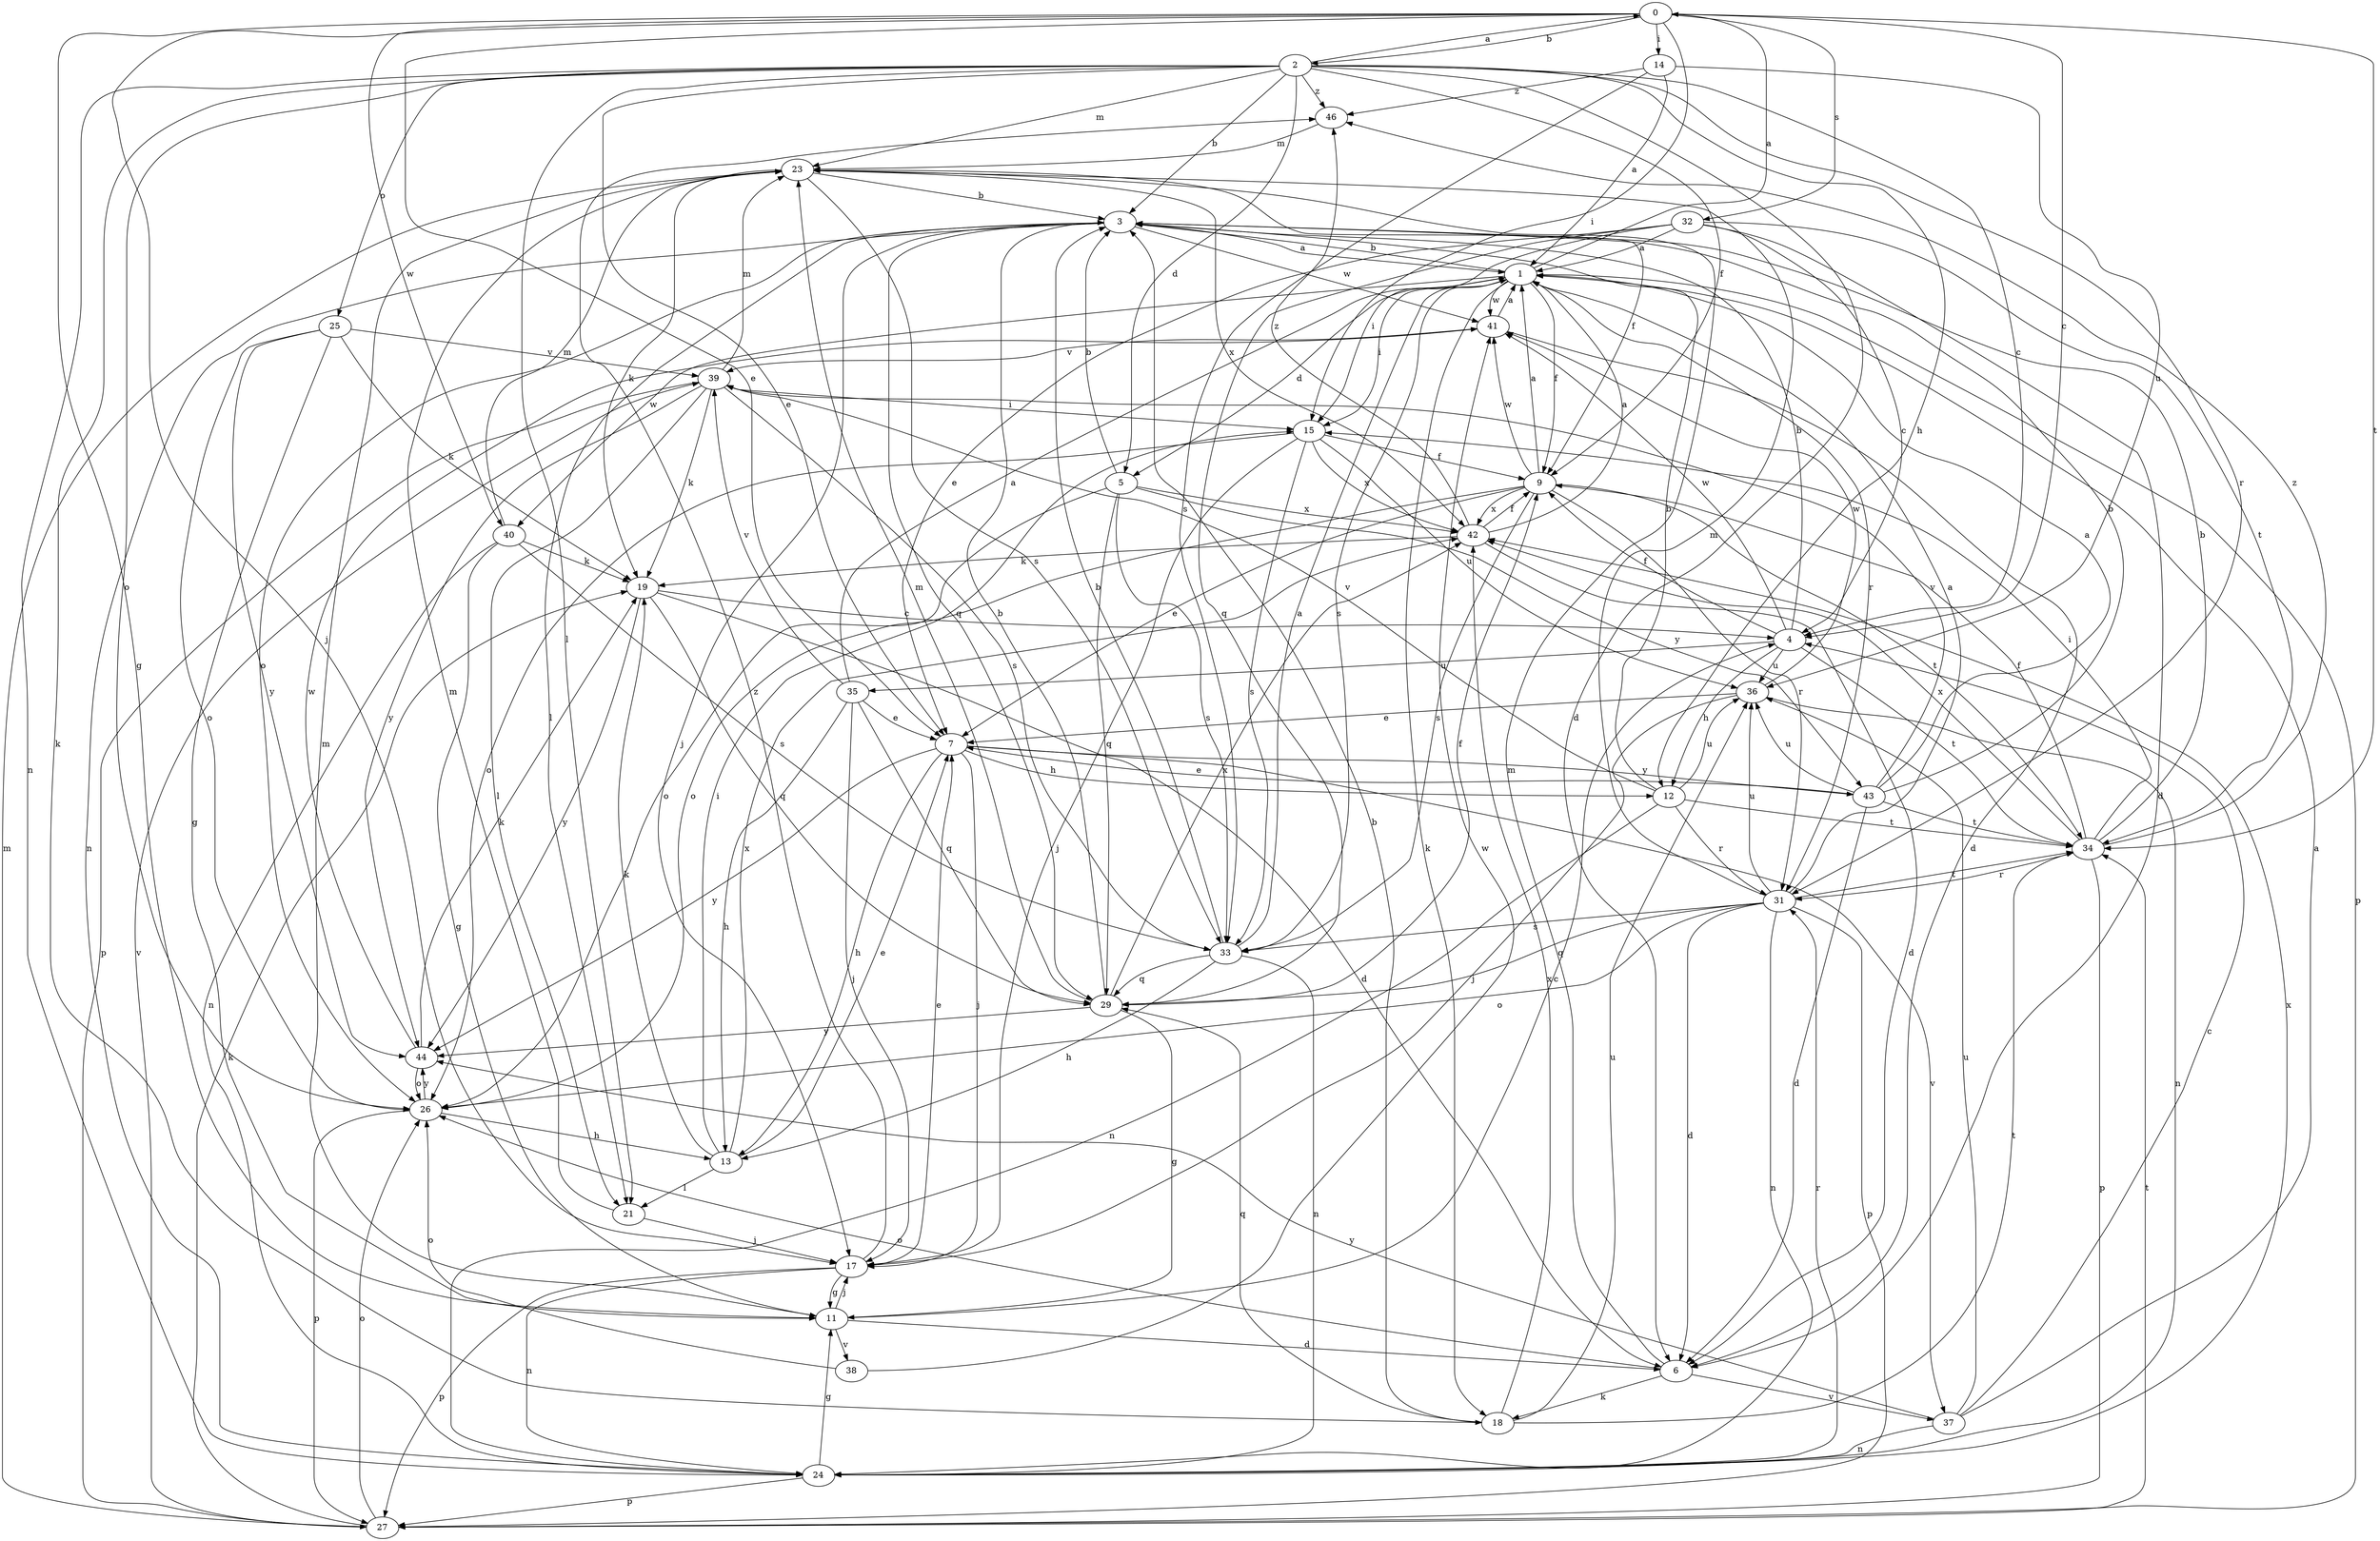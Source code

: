 strict digraph  {
0;
1;
2;
3;
4;
5;
6;
7;
9;
11;
12;
13;
14;
15;
17;
18;
19;
21;
23;
24;
25;
26;
27;
29;
31;
32;
33;
34;
35;
36;
37;
38;
39;
40;
41;
42;
43;
44;
46;
0 -> 2  [label=b];
0 -> 4  [label=c];
0 -> 7  [label=e];
0 -> 11  [label=g];
0 -> 14  [label=i];
0 -> 15  [label=i];
0 -> 17  [label=j];
0 -> 32  [label=s];
0 -> 34  [label=t];
0 -> 40  [label=w];
1 -> 0  [label=a];
1 -> 3  [label=b];
1 -> 5  [label=d];
1 -> 9  [label=f];
1 -> 15  [label=i];
1 -> 18  [label=k];
1 -> 27  [label=p];
1 -> 31  [label=r];
1 -> 33  [label=s];
1 -> 40  [label=w];
1 -> 41  [label=w];
2 -> 0  [label=a];
2 -> 3  [label=b];
2 -> 4  [label=c];
2 -> 5  [label=d];
2 -> 6  [label=d];
2 -> 7  [label=e];
2 -> 9  [label=f];
2 -> 12  [label=h];
2 -> 18  [label=k];
2 -> 21  [label=l];
2 -> 23  [label=m];
2 -> 24  [label=n];
2 -> 25  [label=o];
2 -> 26  [label=o];
2 -> 31  [label=r];
2 -> 46  [label=z];
3 -> 1  [label=a];
3 -> 17  [label=j];
3 -> 21  [label=l];
3 -> 24  [label=n];
3 -> 26  [label=o];
3 -> 29  [label=q];
3 -> 41  [label=w];
4 -> 3  [label=b];
4 -> 9  [label=f];
4 -> 12  [label=h];
4 -> 34  [label=t];
4 -> 35  [label=u];
4 -> 36  [label=u];
4 -> 41  [label=w];
5 -> 3  [label=b];
5 -> 26  [label=o];
5 -> 29  [label=q];
5 -> 33  [label=s];
5 -> 42  [label=x];
5 -> 43  [label=y];
6 -> 18  [label=k];
6 -> 23  [label=m];
6 -> 26  [label=o];
6 -> 37  [label=v];
7 -> 12  [label=h];
7 -> 13  [label=h];
7 -> 17  [label=j];
7 -> 37  [label=v];
7 -> 43  [label=y];
7 -> 44  [label=y];
9 -> 1  [label=a];
9 -> 7  [label=e];
9 -> 26  [label=o];
9 -> 31  [label=r];
9 -> 33  [label=s];
9 -> 34  [label=t];
9 -> 41  [label=w];
9 -> 42  [label=x];
11 -> 4  [label=c];
11 -> 6  [label=d];
11 -> 17  [label=j];
11 -> 23  [label=m];
11 -> 38  [label=v];
12 -> 3  [label=b];
12 -> 24  [label=n];
12 -> 31  [label=r];
12 -> 34  [label=t];
12 -> 36  [label=u];
12 -> 39  [label=v];
13 -> 7  [label=e];
13 -> 15  [label=i];
13 -> 19  [label=k];
13 -> 21  [label=l];
13 -> 42  [label=x];
14 -> 1  [label=a];
14 -> 33  [label=s];
14 -> 36  [label=u];
14 -> 46  [label=z];
15 -> 9  [label=f];
15 -> 17  [label=j];
15 -> 26  [label=o];
15 -> 33  [label=s];
15 -> 36  [label=u];
15 -> 42  [label=x];
17 -> 7  [label=e];
17 -> 11  [label=g];
17 -> 24  [label=n];
17 -> 27  [label=p];
17 -> 46  [label=z];
18 -> 3  [label=b];
18 -> 29  [label=q];
18 -> 34  [label=t];
18 -> 36  [label=u];
18 -> 42  [label=x];
19 -> 4  [label=c];
19 -> 6  [label=d];
19 -> 29  [label=q];
19 -> 44  [label=y];
21 -> 17  [label=j];
21 -> 23  [label=m];
23 -> 3  [label=b];
23 -> 9  [label=f];
23 -> 19  [label=k];
23 -> 33  [label=s];
23 -> 42  [label=x];
24 -> 11  [label=g];
24 -> 27  [label=p];
24 -> 31  [label=r];
24 -> 42  [label=x];
25 -> 11  [label=g];
25 -> 19  [label=k];
25 -> 26  [label=o];
25 -> 39  [label=v];
25 -> 44  [label=y];
26 -> 13  [label=h];
26 -> 27  [label=p];
26 -> 44  [label=y];
27 -> 19  [label=k];
27 -> 23  [label=m];
27 -> 26  [label=o];
27 -> 34  [label=t];
27 -> 39  [label=v];
29 -> 3  [label=b];
29 -> 9  [label=f];
29 -> 11  [label=g];
29 -> 23  [label=m];
29 -> 42  [label=x];
29 -> 44  [label=y];
31 -> 1  [label=a];
31 -> 6  [label=d];
31 -> 23  [label=m];
31 -> 24  [label=n];
31 -> 26  [label=o];
31 -> 27  [label=p];
31 -> 29  [label=q];
31 -> 33  [label=s];
31 -> 34  [label=t];
31 -> 36  [label=u];
32 -> 1  [label=a];
32 -> 4  [label=c];
32 -> 6  [label=d];
32 -> 7  [label=e];
32 -> 15  [label=i];
32 -> 29  [label=q];
32 -> 34  [label=t];
33 -> 1  [label=a];
33 -> 3  [label=b];
33 -> 13  [label=h];
33 -> 24  [label=n];
33 -> 29  [label=q];
34 -> 3  [label=b];
34 -> 9  [label=f];
34 -> 15  [label=i];
34 -> 27  [label=p];
34 -> 31  [label=r];
34 -> 42  [label=x];
34 -> 46  [label=z];
35 -> 1  [label=a];
35 -> 7  [label=e];
35 -> 13  [label=h];
35 -> 17  [label=j];
35 -> 29  [label=q];
35 -> 39  [label=v];
36 -> 7  [label=e];
36 -> 17  [label=j];
36 -> 24  [label=n];
36 -> 41  [label=w];
37 -> 1  [label=a];
37 -> 4  [label=c];
37 -> 24  [label=n];
37 -> 36  [label=u];
37 -> 44  [label=y];
38 -> 26  [label=o];
38 -> 41  [label=w];
39 -> 15  [label=i];
39 -> 19  [label=k];
39 -> 21  [label=l];
39 -> 23  [label=m];
39 -> 27  [label=p];
39 -> 33  [label=s];
39 -> 44  [label=y];
40 -> 11  [label=g];
40 -> 19  [label=k];
40 -> 23  [label=m];
40 -> 24  [label=n];
40 -> 33  [label=s];
41 -> 1  [label=a];
41 -> 6  [label=d];
41 -> 39  [label=v];
42 -> 1  [label=a];
42 -> 6  [label=d];
42 -> 9  [label=f];
42 -> 19  [label=k];
42 -> 46  [label=z];
43 -> 1  [label=a];
43 -> 3  [label=b];
43 -> 6  [label=d];
43 -> 7  [label=e];
43 -> 34  [label=t];
43 -> 36  [label=u];
43 -> 39  [label=v];
44 -> 19  [label=k];
44 -> 26  [label=o];
44 -> 41  [label=w];
46 -> 23  [label=m];
}
